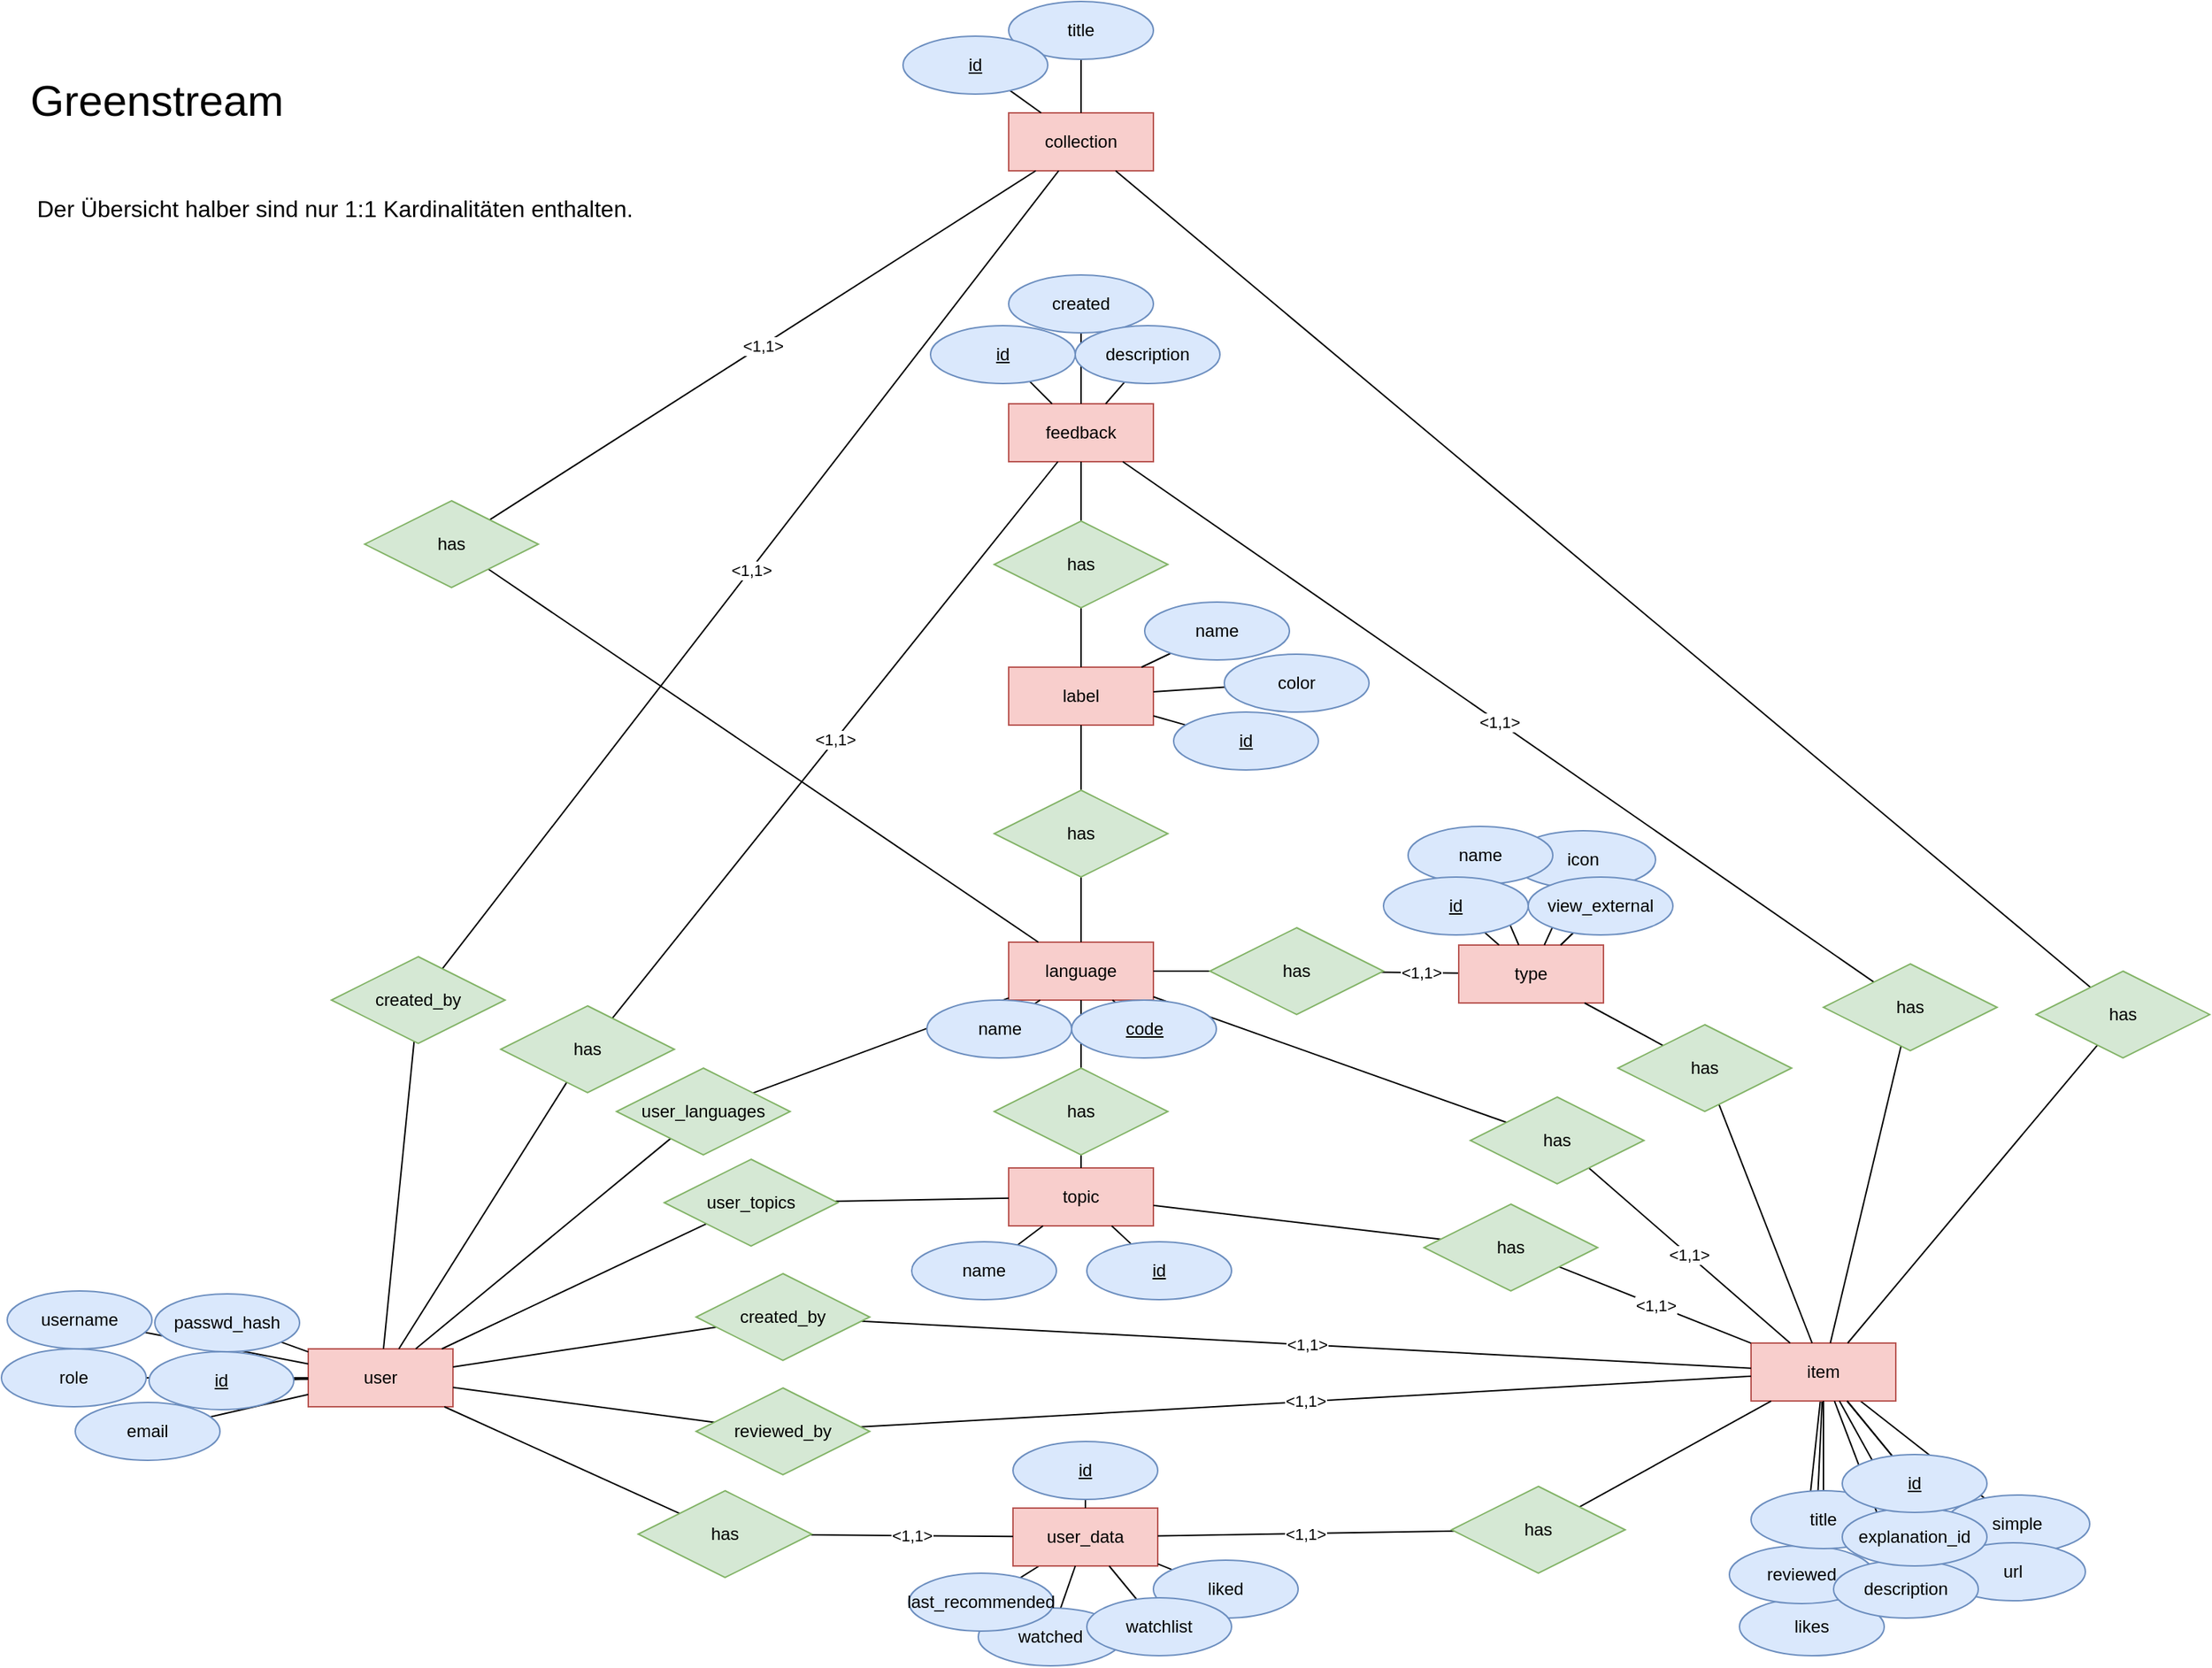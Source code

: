 <mxfile version="14.5.1" type="github">
  <diagram id="yYash_9FX-N8x_OdWU7n" name="Page-1">
    <mxGraphModel dx="2370" dy="2457" grid="0" gridSize="10" guides="1" tooltips="1" connect="1" arrows="1" fold="1" page="1" pageScale="1" pageWidth="827" pageHeight="1169" math="0" shadow="0">
      <root>
        <mxCell id="0" />
        <mxCell id="1" parent="0" />
        <mxCell id="VhiXyrpKJbCymtLVq0bD-121" style="edgeStyle=none;rounded=0;orthogonalLoop=1;jettySize=auto;html=1;endArrow=none;endFill=0;" edge="1" parent="1" source="VhiXyrpKJbCymtLVq0bD-120" target="VhiXyrpKJbCymtLVq0bD-59">
          <mxGeometry relative="1" as="geometry" />
        </mxCell>
        <mxCell id="AYxX15isop8XZw2IDsf4-98" value="&lt;font style=&quot;font-size: 16px&quot;&gt;Der Übersicht halber sind nur 1:1 Kardinalitäten enthalten.&lt;/font&gt;" style="text;html=1;align=center;verticalAlign=middle;resizable=0;points=[];autosize=1;" parent="1" vertex="1">
          <mxGeometry x="64" y="-1025" width="430" height="20" as="geometry" />
        </mxCell>
        <mxCell id="AYxX15isop8XZw2IDsf4-131" value="&lt;font style=&quot;font-size: 30px&quot;&gt;Greenstream&lt;/font&gt;" style="text;html=1;align=center;verticalAlign=middle;resizable=0;points=[];autosize=1;" parent="1" vertex="1">
          <mxGeometry x="64" y="-1101" width="184" height="22" as="geometry" />
        </mxCell>
        <mxCell id="VhiXyrpKJbCymtLVq0bD-1" value="user" style="whiteSpace=wrap;html=1;align=center;rounded=0;strokeColor=#b85450;fillColor=#f8cecc;" vertex="1" parent="1">
          <mxGeometry x="261" y="-227" width="100" height="40" as="geometry" />
        </mxCell>
        <mxCell id="VhiXyrpKJbCymtLVq0bD-2" style="rounded=0;orthogonalLoop=1;jettySize=auto;html=1;endArrow=none;endFill=0;" edge="1" source="VhiXyrpKJbCymtLVq0bD-11" target="VhiXyrpKJbCymtLVq0bD-1" parent="1">
          <mxGeometry relative="1" as="geometry" />
        </mxCell>
        <mxCell id="VhiXyrpKJbCymtLVq0bD-3" style="edgeStyle=none;rounded=0;orthogonalLoop=1;jettySize=auto;html=1;endArrow=none;endFill=0;" edge="1" source="VhiXyrpKJbCymtLVq0bD-10" target="VhiXyrpKJbCymtLVq0bD-1" parent="1">
          <mxGeometry relative="1" as="geometry" />
        </mxCell>
        <mxCell id="VhiXyrpKJbCymtLVq0bD-4" style="edgeStyle=none;rounded=0;orthogonalLoop=1;jettySize=auto;html=1;endArrow=none;endFill=0;" edge="1" source="VhiXyrpKJbCymtLVq0bD-9" target="VhiXyrpKJbCymtLVq0bD-1" parent="1">
          <mxGeometry relative="1" as="geometry" />
        </mxCell>
        <mxCell id="VhiXyrpKJbCymtLVq0bD-5" style="edgeStyle=none;rounded=0;orthogonalLoop=1;jettySize=auto;html=1;endArrow=none;endFill=0;" edge="1" source="VhiXyrpKJbCymtLVq0bD-11" target="VhiXyrpKJbCymtLVq0bD-1" parent="1">
          <mxGeometry relative="1" as="geometry" />
        </mxCell>
        <mxCell id="VhiXyrpKJbCymtLVq0bD-6" style="edgeStyle=none;rounded=0;orthogonalLoop=1;jettySize=auto;html=1;startArrow=none;startFill=0;startSize=6;endArrow=none;endFill=0;strokeColor=#000000;strokeWidth=1;" edge="1" source="VhiXyrpKJbCymtLVq0bD-7" target="VhiXyrpKJbCymtLVq0bD-1" parent="1">
          <mxGeometry relative="1" as="geometry" />
        </mxCell>
        <mxCell id="VhiXyrpKJbCymtLVq0bD-7" value="role" style="ellipse;whiteSpace=wrap;html=1;align=center;strokeColor=#6c8ebf;fillColor=#dae8fc;" vertex="1" parent="1">
          <mxGeometry x="49" y="-227" width="100" height="40" as="geometry" />
        </mxCell>
        <mxCell id="VhiXyrpKJbCymtLVq0bD-8" style="edgeStyle=none;rounded=0;orthogonalLoop=1;jettySize=auto;html=1;endArrow=none;endFill=0;" edge="1" source="VhiXyrpKJbCymtLVq0bD-12" target="VhiXyrpKJbCymtLVq0bD-1" parent="1">
          <mxGeometry relative="1" as="geometry" />
        </mxCell>
        <mxCell id="VhiXyrpKJbCymtLVq0bD-9" value="username" style="ellipse;whiteSpace=wrap;html=1;align=center;strokeColor=#6c8ebf;fillColor=#dae8fc;" vertex="1" parent="1">
          <mxGeometry x="53" y="-267" width="100" height="40" as="geometry" />
        </mxCell>
        <mxCell id="VhiXyrpKJbCymtLVq0bD-10" value="passwd_hash" style="ellipse;whiteSpace=wrap;html=1;align=center;strokeColor=#6c8ebf;fillColor=#dae8fc;" vertex="1" parent="1">
          <mxGeometry x="155" y="-265" width="100" height="40" as="geometry" />
        </mxCell>
        <mxCell id="VhiXyrpKJbCymtLVq0bD-11" value="id" style="ellipse;whiteSpace=wrap;html=1;align=center;fontStyle=4;fillColor=#dae8fc;strokeColor=#6c8ebf;" vertex="1" parent="1">
          <mxGeometry x="151" y="-225" width="100" height="40" as="geometry" />
        </mxCell>
        <mxCell id="VhiXyrpKJbCymtLVq0bD-12" value="email" style="ellipse;whiteSpace=wrap;html=1;align=center;strokeColor=#6c8ebf;fillColor=#dae8fc;" vertex="1" parent="1">
          <mxGeometry x="100" y="-190" width="100" height="40" as="geometry" />
        </mxCell>
        <mxCell id="VhiXyrpKJbCymtLVq0bD-13" style="edgeStyle=none;rounded=0;orthogonalLoop=1;jettySize=auto;html=1;endArrow=none;endFill=0;" edge="1" source="VhiXyrpKJbCymtLVq0bD-14" target="VhiXyrpKJbCymtLVq0bD-20" parent="1">
          <mxGeometry relative="1" as="geometry" />
        </mxCell>
        <mxCell id="VhiXyrpKJbCymtLVq0bD-14" value="likes" style="ellipse;whiteSpace=wrap;html=1;align=center;strokeColor=#6c8ebf;fillColor=#dae8fc;" vertex="1" parent="1">
          <mxGeometry x="1250" y="-55" width="100" height="40" as="geometry" />
        </mxCell>
        <mxCell id="VhiXyrpKJbCymtLVq0bD-15" style="edgeStyle=none;rounded=0;orthogonalLoop=1;jettySize=auto;html=1;startArrow=none;startFill=0;startSize=6;endArrow=none;endFill=0;strokeColor=#000000;strokeWidth=1;" edge="1" source="VhiXyrpKJbCymtLVq0bD-16" target="VhiXyrpKJbCymtLVq0bD-20" parent="1">
          <mxGeometry relative="1" as="geometry" />
        </mxCell>
        <mxCell id="VhiXyrpKJbCymtLVq0bD-16" value="reviewed" style="ellipse;whiteSpace=wrap;html=1;align=center;strokeColor=#6c8ebf;fillColor=#dae8fc;" vertex="1" parent="1">
          <mxGeometry x="1243" y="-91" width="100" height="40" as="geometry" />
        </mxCell>
        <mxCell id="VhiXyrpKJbCymtLVq0bD-17" style="edgeStyle=none;rounded=0;orthogonalLoop=1;jettySize=auto;html=1;startArrow=none;startFill=0;startSize=6;endArrow=none;endFill=0;strokeColor=#000000;strokeWidth=1;" edge="1" source="VhiXyrpKJbCymtLVq0bD-18" target="VhiXyrpKJbCymtLVq0bD-20" parent="1">
          <mxGeometry relative="1" as="geometry" />
        </mxCell>
        <mxCell id="VhiXyrpKJbCymtLVq0bD-18" value="simple" style="ellipse;whiteSpace=wrap;html=1;align=center;strokeColor=#6c8ebf;fillColor=#dae8fc;" vertex="1" parent="1">
          <mxGeometry x="1392" y="-126" width="100" height="40" as="geometry" />
        </mxCell>
        <mxCell id="VhiXyrpKJbCymtLVq0bD-19" value="url" style="ellipse;whiteSpace=wrap;html=1;align=center;strokeColor=#6c8ebf;fillColor=#dae8fc;" vertex="1" parent="1">
          <mxGeometry x="1389" y="-93" width="100" height="40" as="geometry" />
        </mxCell>
        <mxCell id="VhiXyrpKJbCymtLVq0bD-20" value="&lt;div&gt;item&lt;/div&gt;" style="whiteSpace=wrap;html=1;align=center;rounded=0;strokeColor=#b85450;fillColor=#f8cecc;" vertex="1" parent="1">
          <mxGeometry x="1258" y="-231" width="100" height="40" as="geometry" />
        </mxCell>
        <mxCell id="VhiXyrpKJbCymtLVq0bD-21" style="edgeStyle=none;rounded=0;orthogonalLoop=1;jettySize=auto;html=1;endArrow=none;endFill=0;" edge="1" source="VhiXyrpKJbCymtLVq0bD-32" target="VhiXyrpKJbCymtLVq0bD-20" parent="1">
          <mxGeometry relative="1" as="geometry" />
        </mxCell>
        <mxCell id="VhiXyrpKJbCymtLVq0bD-23" style="edgeStyle=none;rounded=0;orthogonalLoop=1;jettySize=auto;html=1;startArrow=none;startFill=0;startSize=6;endArrow=none;endFill=0;strokeWidth=1;" edge="1" source="VhiXyrpKJbCymtLVq0bD-24" target="VhiXyrpKJbCymtLVq0bD-20" parent="1">
          <mxGeometry relative="1" as="geometry" />
        </mxCell>
        <mxCell id="VhiXyrpKJbCymtLVq0bD-24" value="title" style="ellipse;whiteSpace=wrap;html=1;align=center;strokeColor=#6c8ebf;fillColor=#dae8fc;" vertex="1" parent="1">
          <mxGeometry x="1258" y="-129" width="100" height="40" as="geometry" />
        </mxCell>
        <mxCell id="VhiXyrpKJbCymtLVq0bD-25" style="edgeStyle=none;rounded=0;orthogonalLoop=1;jettySize=auto;html=1;startArrow=none;startFill=0;startSize=6;endArrow=none;endFill=0;strokeColor=#000000;strokeWidth=1;" edge="1" source="VhiXyrpKJbCymtLVq0bD-26" target="VhiXyrpKJbCymtLVq0bD-20" parent="1">
          <mxGeometry relative="1" as="geometry" />
        </mxCell>
        <mxCell id="VhiXyrpKJbCymtLVq0bD-26" value="description" style="ellipse;whiteSpace=wrap;html=1;align=center;strokeColor=#6c8ebf;fillColor=#dae8fc;" vertex="1" parent="1">
          <mxGeometry x="1315" y="-81" width="100" height="40" as="geometry" />
        </mxCell>
        <mxCell id="VhiXyrpKJbCymtLVq0bD-27" style="edgeStyle=none;rounded=0;orthogonalLoop=1;jettySize=auto;html=1;startArrow=none;startFill=0;startSize=6;endArrow=none;endFill=0;strokeColor=#000000;strokeWidth=1;" edge="1" source="VhiXyrpKJbCymtLVq0bD-31" target="VhiXyrpKJbCymtLVq0bD-20" parent="1">
          <mxGeometry relative="1" as="geometry" />
        </mxCell>
        <mxCell id="VhiXyrpKJbCymtLVq0bD-28" style="edgeStyle=none;rounded=0;orthogonalLoop=1;jettySize=auto;html=1;startArrow=none;startFill=0;startSize=6;endArrow=none;endFill=0;strokeColor=#000000;strokeWidth=1;" edge="1" source="VhiXyrpKJbCymtLVq0bD-32" target="VhiXyrpKJbCymtLVq0bD-20" parent="1">
          <mxGeometry relative="1" as="geometry" />
        </mxCell>
        <mxCell id="VhiXyrpKJbCymtLVq0bD-29" style="edgeStyle=none;rounded=0;orthogonalLoop=1;jettySize=auto;html=1;exitX=0.5;exitY=1;exitDx=0;exitDy=0;startArrow=none;startFill=0;startSize=6;endArrow=none;endFill=0;strokeColor=#000000;strokeWidth=1;" edge="1" source="VhiXyrpKJbCymtLVq0bD-16" target="VhiXyrpKJbCymtLVq0bD-16" parent="1">
          <mxGeometry relative="1" as="geometry" />
        </mxCell>
        <mxCell id="VhiXyrpKJbCymtLVq0bD-30" style="edgeStyle=none;rounded=0;orthogonalLoop=1;jettySize=auto;html=1;startArrow=none;startFill=0;startSize=6;endArrow=none;endFill=0;strokeColor=#000000;strokeWidth=1;" edge="1" source="VhiXyrpKJbCymtLVq0bD-19" target="VhiXyrpKJbCymtLVq0bD-32" parent="1">
          <mxGeometry relative="1" as="geometry">
            <mxPoint x="1421.239" y="-91.696" as="sourcePoint" />
            <mxPoint x="1326.986" y="-191" as="targetPoint" />
          </mxGeometry>
        </mxCell>
        <mxCell id="VhiXyrpKJbCymtLVq0bD-31" value="explanation_id" style="ellipse;whiteSpace=wrap;html=1;align=center;strokeColor=#6c8ebf;fillColor=#dae8fc;" vertex="1" parent="1">
          <mxGeometry x="1321" y="-117" width="100" height="40" as="geometry" />
        </mxCell>
        <mxCell id="VhiXyrpKJbCymtLVq0bD-32" value="id" style="ellipse;whiteSpace=wrap;html=1;align=center;fontStyle=4;fillColor=#dae8fc;strokeColor=#6c8ebf;" vertex="1" parent="1">
          <mxGeometry x="1321" y="-154" width="100" height="40" as="geometry" />
        </mxCell>
        <mxCell id="VhiXyrpKJbCymtLVq0bD-33" value="feedback" style="whiteSpace=wrap;html=1;align=center;rounded=0;strokeColor=#b85450;fillColor=#f8cecc;" vertex="1" parent="1">
          <mxGeometry x="745" y="-880" width="100" height="40" as="geometry" />
        </mxCell>
        <mxCell id="VhiXyrpKJbCymtLVq0bD-34" style="edgeStyle=none;rounded=0;orthogonalLoop=1;jettySize=auto;html=1;endArrow=none;endFill=0;" edge="1" parent="1" source="VhiXyrpKJbCymtLVq0bD-35" target="VhiXyrpKJbCymtLVq0bD-33">
          <mxGeometry x="624" y="-943" as="geometry" />
        </mxCell>
        <mxCell id="VhiXyrpKJbCymtLVq0bD-36" style="edgeStyle=none;rounded=0;orthogonalLoop=1;jettySize=auto;html=1;endArrow=none;endFill=0;" edge="1" parent="1" source="VhiXyrpKJbCymtLVq0bD-37" target="VhiXyrpKJbCymtLVq0bD-33">
          <mxGeometry x="624" y="-943" as="geometry" />
        </mxCell>
        <mxCell id="VhiXyrpKJbCymtLVq0bD-37" value="id" style="ellipse;whiteSpace=wrap;html=1;align=center;fontStyle=4;fillColor=#dae8fc;strokeColor=#6c8ebf;" vertex="1" parent="1">
          <mxGeometry x="691" y="-934" width="100" height="40" as="geometry" />
        </mxCell>
        <mxCell id="VhiXyrpKJbCymtLVq0bD-38" style="rounded=0;orthogonalLoop=1;jettySize=auto;html=1;endArrow=none;endFill=0;" edge="1" parent="1" source="VhiXyrpKJbCymtLVq0bD-39" target="VhiXyrpKJbCymtLVq0bD-33">
          <mxGeometry relative="1" as="geometry" />
        </mxCell>
        <mxCell id="VhiXyrpKJbCymtLVq0bD-39" value="created" style="ellipse;whiteSpace=wrap;html=1;align=center;strokeColor=#6c8ebf;fillColor=#dae8fc;" vertex="1" parent="1">
          <mxGeometry x="745" y="-969" width="100" height="40" as="geometry" />
        </mxCell>
        <mxCell id="VhiXyrpKJbCymtLVq0bD-130" value="&amp;lt;1,1&amp;gt;" style="edgeStyle=none;rounded=0;orthogonalLoop=1;jettySize=auto;html=1;endArrow=none;endFill=0;" edge="1" parent="1" source="VhiXyrpKJbCymtLVq0bD-40" target="VhiXyrpKJbCymtLVq0bD-91">
          <mxGeometry relative="1" as="geometry" />
        </mxCell>
        <mxCell id="VhiXyrpKJbCymtLVq0bD-40" value="type" style="whiteSpace=wrap;html=1;align=center;rounded=0;strokeColor=#b85450;fillColor=#f8cecc;" vertex="1" parent="1">
          <mxGeometry x="1056" y="-506" width="100" height="40" as="geometry" />
        </mxCell>
        <mxCell id="VhiXyrpKJbCymtLVq0bD-41" style="edgeStyle=none;rounded=0;orthogonalLoop=1;jettySize=auto;html=1;endArrow=none;endFill=0;" edge="1" parent="1" source="VhiXyrpKJbCymtLVq0bD-42" target="VhiXyrpKJbCymtLVq0bD-40">
          <mxGeometry relative="1" as="geometry" />
        </mxCell>
        <mxCell id="VhiXyrpKJbCymtLVq0bD-43" style="edgeStyle=none;rounded=0;orthogonalLoop=1;jettySize=auto;html=1;endArrow=none;endFill=0;" edge="1" parent="1" source="VhiXyrpKJbCymtLVq0bD-48" target="VhiXyrpKJbCymtLVq0bD-40">
          <mxGeometry relative="1" as="geometry" />
        </mxCell>
        <mxCell id="VhiXyrpKJbCymtLVq0bD-44" style="edgeStyle=none;rounded=0;orthogonalLoop=1;jettySize=auto;html=1;endArrow=none;endFill=0;" edge="1" parent="1" source="VhiXyrpKJbCymtLVq0bD-47" target="VhiXyrpKJbCymtLVq0bD-40">
          <mxGeometry relative="1" as="geometry" />
        </mxCell>
        <mxCell id="VhiXyrpKJbCymtLVq0bD-147" style="edgeStyle=none;rounded=0;orthogonalLoop=1;jettySize=auto;html=1;endArrow=none;endFill=0;" edge="1" parent="1" source="VhiXyrpKJbCymtLVq0bD-45" target="VhiXyrpKJbCymtLVq0bD-40">
          <mxGeometry relative="1" as="geometry" />
        </mxCell>
        <mxCell id="VhiXyrpKJbCymtLVq0bD-45" value="icon" style="ellipse;whiteSpace=wrap;html=1;align=center;strokeColor=#6c8ebf;fillColor=#dae8fc;" vertex="1" parent="1">
          <mxGeometry x="1092" y="-585" width="100" height="40" as="geometry" />
        </mxCell>
        <mxCell id="VhiXyrpKJbCymtLVq0bD-46" style="edgeStyle=none;rounded=0;orthogonalLoop=1;jettySize=auto;html=1;endArrow=none;endFill=0;" edge="1" parent="1" source="VhiXyrpKJbCymtLVq0bD-47" target="VhiXyrpKJbCymtLVq0bD-40">
          <mxGeometry relative="1" as="geometry" />
        </mxCell>
        <mxCell id="VhiXyrpKJbCymtLVq0bD-48" value="name" style="ellipse;whiteSpace=wrap;html=1;align=center;strokeColor=#6c8ebf;fillColor=#dae8fc;" vertex="1" parent="1">
          <mxGeometry x="1021" y="-588" width="100" height="40" as="geometry" />
        </mxCell>
        <mxCell id="VhiXyrpKJbCymtLVq0bD-49" value="language" style="whiteSpace=wrap;html=1;align=center;rounded=0;strokeColor=#b85450;fillColor=#f8cecc;" vertex="1" parent="1">
          <mxGeometry x="745" y="-508" width="100" height="40" as="geometry" />
        </mxCell>
        <mxCell id="VhiXyrpKJbCymtLVq0bD-50" style="edgeStyle=none;rounded=0;orthogonalLoop=1;jettySize=auto;html=1;startArrow=none;startFill=0;startSize=6;endArrow=none;endFill=0;strokeColor=#000000;strokeWidth=1;" edge="1" parent="1" source="VhiXyrpKJbCymtLVq0bD-51" target="VhiXyrpKJbCymtLVq0bD-49">
          <mxGeometry relative="1" as="geometry" />
        </mxCell>
        <mxCell id="VhiXyrpKJbCymtLVq0bD-52" style="edgeStyle=none;rounded=0;orthogonalLoop=1;jettySize=auto;html=1;startArrow=none;startFill=0;startSize=6;endArrow=none;endFill=0;strokeColor=#000000;strokeWidth=1;" edge="1" parent="1" source="VhiXyrpKJbCymtLVq0bD-53" target="VhiXyrpKJbCymtLVq0bD-49">
          <mxGeometry relative="1" as="geometry" />
        </mxCell>
        <mxCell id="VhiXyrpKJbCymtLVq0bD-54" value="&lt;div&gt;topic&lt;/div&gt;" style="whiteSpace=wrap;html=1;align=center;rounded=0;strokeColor=#b85450;fillColor=#f8cecc;" vertex="1" parent="1">
          <mxGeometry x="745" y="-352" width="100" height="40" as="geometry" />
        </mxCell>
        <mxCell id="VhiXyrpKJbCymtLVq0bD-55" style="edgeStyle=none;rounded=0;orthogonalLoop=1;jettySize=auto;html=1;endArrow=none;endFill=0;" edge="1" parent="1" source="VhiXyrpKJbCymtLVq0bD-56" target="VhiXyrpKJbCymtLVq0bD-54">
          <mxGeometry relative="1" as="geometry" />
        </mxCell>
        <mxCell id="VhiXyrpKJbCymtLVq0bD-56" value="name" style="ellipse;whiteSpace=wrap;html=1;align=center;strokeColor=#6c8ebf;fillColor=#dae8fc;" vertex="1" parent="1">
          <mxGeometry x="678" y="-301" width="100" height="40" as="geometry" />
        </mxCell>
        <mxCell id="VhiXyrpKJbCymtLVq0bD-57" style="edgeStyle=none;rounded=0;orthogonalLoop=1;jettySize=auto;html=1;endArrow=none;endFill=0;" edge="1" parent="1" source="VhiXyrpKJbCymtLVq0bD-58" target="VhiXyrpKJbCymtLVq0bD-54">
          <mxGeometry relative="1" as="geometry" />
        </mxCell>
        <mxCell id="VhiXyrpKJbCymtLVq0bD-58" value="id" style="ellipse;whiteSpace=wrap;html=1;align=center;fontStyle=4;fillColor=#dae8fc;strokeColor=#6c8ebf;" vertex="1" parent="1">
          <mxGeometry x="799" y="-301" width="100" height="40" as="geometry" />
        </mxCell>
        <mxCell id="VhiXyrpKJbCymtLVq0bD-59" value="user_data" style="whiteSpace=wrap;html=1;align=center;rounded=0;strokeColor=#b85450;fillColor=#f8cecc;" vertex="1" parent="1">
          <mxGeometry x="748" y="-117" width="100" height="40" as="geometry" />
        </mxCell>
        <mxCell id="VhiXyrpKJbCymtLVq0bD-61" value="collection" style="whiteSpace=wrap;html=1;align=center;rounded=0;strokeColor=#b85450;fillColor=#f8cecc;" vertex="1" parent="1">
          <mxGeometry x="745" y="-1081" width="100" height="40" as="geometry" />
        </mxCell>
        <mxCell id="VhiXyrpKJbCymtLVq0bD-64" style="rounded=0;orthogonalLoop=1;jettySize=auto;html=1;endArrow=none;endFill=0;" edge="1" parent="1" source="VhiXyrpKJbCymtLVq0bD-63" target="VhiXyrpKJbCymtLVq0bD-1">
          <mxGeometry relative="1" as="geometry" />
        </mxCell>
        <mxCell id="VhiXyrpKJbCymtLVq0bD-65" value="&amp;lt;1,1&amp;gt;" style="edgeStyle=none;rounded=0;orthogonalLoop=1;jettySize=auto;html=1;endArrow=none;endFill=0;" edge="1" parent="1" source="VhiXyrpKJbCymtLVq0bD-63" target="VhiXyrpKJbCymtLVq0bD-20">
          <mxGeometry relative="1" as="geometry" />
        </mxCell>
        <mxCell id="VhiXyrpKJbCymtLVq0bD-63" value="reviewed_by" style="shape=rhombus;perimeter=rhombusPerimeter;whiteSpace=wrap;html=1;align=center;rounded=0;strokeColor=#82b366;fillColor=#d5e8d4;" vertex="1" parent="1">
          <mxGeometry x="529" y="-200" width="120" height="60" as="geometry" />
        </mxCell>
        <mxCell id="VhiXyrpKJbCymtLVq0bD-67" style="edgeStyle=none;rounded=0;orthogonalLoop=1;jettySize=auto;html=1;endArrow=none;endFill=0;" edge="1" parent="1" source="VhiXyrpKJbCymtLVq0bD-66" target="VhiXyrpKJbCymtLVq0bD-1">
          <mxGeometry relative="1" as="geometry" />
        </mxCell>
        <mxCell id="VhiXyrpKJbCymtLVq0bD-68" value="&amp;lt;1,1&amp;gt;" style="edgeStyle=none;rounded=0;orthogonalLoop=1;jettySize=auto;html=1;endArrow=none;endFill=0;" edge="1" parent="1" source="VhiXyrpKJbCymtLVq0bD-66" target="VhiXyrpKJbCymtLVq0bD-20">
          <mxGeometry relative="1" as="geometry" />
        </mxCell>
        <mxCell id="VhiXyrpKJbCymtLVq0bD-66" value="created_by" style="shape=rhombus;perimeter=rhombusPerimeter;whiteSpace=wrap;html=1;align=center;rounded=0;strokeColor=#82b366;fillColor=#d5e8d4;" vertex="1" parent="1">
          <mxGeometry x="529" y="-279" width="120" height="60" as="geometry" />
        </mxCell>
        <mxCell id="VhiXyrpKJbCymtLVq0bD-71" style="edgeStyle=none;rounded=0;orthogonalLoop=1;jettySize=auto;html=1;endArrow=none;endFill=0;" edge="1" parent="1" source="VhiXyrpKJbCymtLVq0bD-70" target="VhiXyrpKJbCymtLVq0bD-1">
          <mxGeometry relative="1" as="geometry" />
        </mxCell>
        <mxCell id="VhiXyrpKJbCymtLVq0bD-72" value="&amp;lt;1,1&amp;gt;" style="edgeStyle=none;rounded=0;orthogonalLoop=1;jettySize=auto;html=1;endArrow=none;endFill=0;" edge="1" parent="1" source="VhiXyrpKJbCymtLVq0bD-70" target="VhiXyrpKJbCymtLVq0bD-59">
          <mxGeometry relative="1" as="geometry" />
        </mxCell>
        <mxCell id="VhiXyrpKJbCymtLVq0bD-70" value="has" style="shape=rhombus;perimeter=rhombusPerimeter;whiteSpace=wrap;html=1;align=center;rounded=0;strokeColor=#82b366;fillColor=#d5e8d4;" vertex="1" parent="1">
          <mxGeometry x="489" y="-129" width="120" height="60" as="geometry" />
        </mxCell>
        <mxCell id="VhiXyrpKJbCymtLVq0bD-74" value="&amp;lt;1,1&amp;gt;" style="edgeStyle=none;rounded=0;orthogonalLoop=1;jettySize=auto;html=1;endArrow=none;endFill=0;" edge="1" parent="1" source="VhiXyrpKJbCymtLVq0bD-73" target="VhiXyrpKJbCymtLVq0bD-59">
          <mxGeometry relative="1" as="geometry" />
        </mxCell>
        <mxCell id="VhiXyrpKJbCymtLVq0bD-75" style="edgeStyle=none;rounded=0;orthogonalLoop=1;jettySize=auto;html=1;endArrow=none;endFill=0;" edge="1" parent="1" source="VhiXyrpKJbCymtLVq0bD-73" target="VhiXyrpKJbCymtLVq0bD-20">
          <mxGeometry relative="1" as="geometry" />
        </mxCell>
        <mxCell id="VhiXyrpKJbCymtLVq0bD-73" value="has" style="shape=rhombus;perimeter=rhombusPerimeter;whiteSpace=wrap;html=1;align=center;rounded=0;strokeColor=#82b366;fillColor=#d5e8d4;" vertex="1" parent="1">
          <mxGeometry x="1051" y="-132" width="120" height="60" as="geometry" />
        </mxCell>
        <mxCell id="VhiXyrpKJbCymtLVq0bD-81" style="edgeStyle=none;rounded=0;orthogonalLoop=1;jettySize=auto;html=1;endArrow=none;endFill=0;" edge="1" parent="1" source="VhiXyrpKJbCymtLVq0bD-76" target="VhiXyrpKJbCymtLVq0bD-1">
          <mxGeometry relative="1" as="geometry" />
        </mxCell>
        <mxCell id="VhiXyrpKJbCymtLVq0bD-82" style="edgeStyle=none;rounded=0;orthogonalLoop=1;jettySize=auto;html=1;endArrow=none;endFill=0;" edge="1" parent="1" source="VhiXyrpKJbCymtLVq0bD-76" target="VhiXyrpKJbCymtLVq0bD-54">
          <mxGeometry relative="1" as="geometry" />
        </mxCell>
        <mxCell id="VhiXyrpKJbCymtLVq0bD-76" value="user_topics" style="shape=rhombus;perimeter=rhombusPerimeter;whiteSpace=wrap;html=1;align=center;rounded=0;strokeColor=#82b366;fillColor=#d5e8d4;" vertex="1" parent="1">
          <mxGeometry x="507" y="-358" width="120" height="60" as="geometry" />
        </mxCell>
        <mxCell id="VhiXyrpKJbCymtLVq0bD-80" style="edgeStyle=none;rounded=0;orthogonalLoop=1;jettySize=auto;html=1;endArrow=none;endFill=0;" edge="1" parent="1" source="VhiXyrpKJbCymtLVq0bD-77" target="VhiXyrpKJbCymtLVq0bD-1">
          <mxGeometry relative="1" as="geometry">
            <mxPoint x="331.5" y="-212" as="targetPoint" />
          </mxGeometry>
        </mxCell>
        <mxCell id="VhiXyrpKJbCymtLVq0bD-83" style="edgeStyle=none;rounded=0;orthogonalLoop=1;jettySize=auto;html=1;endArrow=none;endFill=0;" edge="1" parent="1" source="VhiXyrpKJbCymtLVq0bD-77" target="VhiXyrpKJbCymtLVq0bD-49">
          <mxGeometry relative="1" as="geometry" />
        </mxCell>
        <mxCell id="VhiXyrpKJbCymtLVq0bD-77" value="user_languages" style="shape=rhombus;perimeter=rhombusPerimeter;whiteSpace=wrap;html=1;align=center;rounded=0;strokeColor=#82b366;fillColor=#d5e8d4;" vertex="1" parent="1">
          <mxGeometry x="474" y="-421" width="120" height="60" as="geometry" />
        </mxCell>
        <mxCell id="VhiXyrpKJbCymtLVq0bD-79" style="edgeStyle=none;rounded=0;orthogonalLoop=1;jettySize=auto;html=1;endArrow=none;endFill=0;" edge="1" parent="1" source="VhiXyrpKJbCymtLVq0bD-78" target="VhiXyrpKJbCymtLVq0bD-1">
          <mxGeometry relative="1" as="geometry" />
        </mxCell>
        <mxCell id="VhiXyrpKJbCymtLVq0bD-84" value="&amp;lt;1,1&amp;gt;" style="edgeStyle=none;rounded=0;orthogonalLoop=1;jettySize=auto;html=1;endArrow=none;endFill=0;" edge="1" parent="1" source="VhiXyrpKJbCymtLVq0bD-78" target="VhiXyrpKJbCymtLVq0bD-33">
          <mxGeometry relative="1" as="geometry" />
        </mxCell>
        <mxCell id="VhiXyrpKJbCymtLVq0bD-78" value="has" style="shape=rhombus;perimeter=rhombusPerimeter;whiteSpace=wrap;html=1;align=center;rounded=0;strokeColor=#82b366;fillColor=#d5e8d4;" vertex="1" parent="1">
          <mxGeometry x="394" y="-464" width="120" height="60" as="geometry" />
        </mxCell>
        <mxCell id="VhiXyrpKJbCymtLVq0bD-86" style="edgeStyle=none;rounded=0;orthogonalLoop=1;jettySize=auto;html=1;endArrow=none;endFill=0;" edge="1" parent="1" source="VhiXyrpKJbCymtLVq0bD-85" target="VhiXyrpKJbCymtLVq0bD-1">
          <mxGeometry relative="1" as="geometry" />
        </mxCell>
        <mxCell id="VhiXyrpKJbCymtLVq0bD-87" value="&amp;lt;1,1&amp;gt;" style="edgeStyle=none;rounded=0;orthogonalLoop=1;jettySize=auto;html=1;endArrow=none;endFill=0;" edge="1" parent="1" source="VhiXyrpKJbCymtLVq0bD-85" target="VhiXyrpKJbCymtLVq0bD-61">
          <mxGeometry relative="1" as="geometry" />
        </mxCell>
        <mxCell id="VhiXyrpKJbCymtLVq0bD-85" value="created_by" style="shape=rhombus;perimeter=rhombusPerimeter;whiteSpace=wrap;html=1;align=center;rounded=0;strokeColor=#82b366;fillColor=#d5e8d4;" vertex="1" parent="1">
          <mxGeometry x="277" y="-498" width="120" height="60" as="geometry" />
        </mxCell>
        <mxCell id="VhiXyrpKJbCymtLVq0bD-89" style="edgeStyle=none;rounded=0;orthogonalLoop=1;jettySize=auto;html=1;endArrow=none;endFill=0;" edge="1" parent="1" source="VhiXyrpKJbCymtLVq0bD-88" target="VhiXyrpKJbCymtLVq0bD-40">
          <mxGeometry relative="1" as="geometry" />
        </mxCell>
        <mxCell id="VhiXyrpKJbCymtLVq0bD-129" style="edgeStyle=none;rounded=0;orthogonalLoop=1;jettySize=auto;html=1;endArrow=none;endFill=0;" edge="1" parent="1" source="VhiXyrpKJbCymtLVq0bD-88" target="VhiXyrpKJbCymtLVq0bD-20">
          <mxGeometry relative="1" as="geometry" />
        </mxCell>
        <mxCell id="VhiXyrpKJbCymtLVq0bD-88" value="has" style="shape=rhombus;perimeter=rhombusPerimeter;whiteSpace=wrap;html=1;align=center;rounded=0;strokeColor=#82b366;fillColor=#d5e8d4;" vertex="1" parent="1">
          <mxGeometry x="1166" y="-451" width="120" height="60" as="geometry" />
        </mxCell>
        <mxCell id="VhiXyrpKJbCymtLVq0bD-92" style="edgeStyle=none;rounded=0;orthogonalLoop=1;jettySize=auto;html=1;endArrow=none;endFill=0;" edge="1" parent="1" source="VhiXyrpKJbCymtLVq0bD-91" target="VhiXyrpKJbCymtLVq0bD-49">
          <mxGeometry relative="1" as="geometry" />
        </mxCell>
        <mxCell id="VhiXyrpKJbCymtLVq0bD-91" value="has" style="shape=rhombus;perimeter=rhombusPerimeter;whiteSpace=wrap;html=1;align=center;rounded=0;strokeColor=#82b366;fillColor=#d5e8d4;" vertex="1" parent="1">
          <mxGeometry x="884" y="-518" width="120" height="60" as="geometry" />
        </mxCell>
        <mxCell id="VhiXyrpKJbCymtLVq0bD-95" style="edgeStyle=none;rounded=0;orthogonalLoop=1;jettySize=auto;html=1;endArrow=none;endFill=0;" edge="1" parent="1" source="VhiXyrpKJbCymtLVq0bD-94" target="VhiXyrpKJbCymtLVq0bD-54">
          <mxGeometry relative="1" as="geometry" />
        </mxCell>
        <mxCell id="VhiXyrpKJbCymtLVq0bD-96" value="&amp;lt;1,1&amp;gt;" style="edgeStyle=none;rounded=0;orthogonalLoop=1;jettySize=auto;html=1;endArrow=none;endFill=0;" edge="1" parent="1" source="VhiXyrpKJbCymtLVq0bD-94" target="VhiXyrpKJbCymtLVq0bD-20">
          <mxGeometry relative="1" as="geometry" />
        </mxCell>
        <mxCell id="VhiXyrpKJbCymtLVq0bD-94" value="has" style="shape=rhombus;perimeter=rhombusPerimeter;whiteSpace=wrap;html=1;align=center;rounded=0;strokeColor=#82b366;fillColor=#d5e8d4;" vertex="1" parent="1">
          <mxGeometry x="1032" y="-327" width="120" height="60" as="geometry" />
        </mxCell>
        <mxCell id="VhiXyrpKJbCymtLVq0bD-98" style="edgeStyle=none;rounded=0;orthogonalLoop=1;jettySize=auto;html=1;endArrow=none;endFill=0;" edge="1" parent="1" source="VhiXyrpKJbCymtLVq0bD-97" target="VhiXyrpKJbCymtLVq0bD-49">
          <mxGeometry relative="1" as="geometry" />
        </mxCell>
        <mxCell id="VhiXyrpKJbCymtLVq0bD-99" value="&amp;lt;1,1&amp;gt;" style="edgeStyle=none;rounded=0;orthogonalLoop=1;jettySize=auto;html=1;endArrow=none;endFill=0;" edge="1" parent="1" source="VhiXyrpKJbCymtLVq0bD-97" target="VhiXyrpKJbCymtLVq0bD-20">
          <mxGeometry relative="1" as="geometry" />
        </mxCell>
        <mxCell id="VhiXyrpKJbCymtLVq0bD-97" value="has" style="shape=rhombus;perimeter=rhombusPerimeter;whiteSpace=wrap;html=1;align=center;rounded=0;strokeColor=#82b366;fillColor=#d5e8d4;" vertex="1" parent="1">
          <mxGeometry x="1064" y="-401" width="120" height="60" as="geometry" />
        </mxCell>
        <mxCell id="VhiXyrpKJbCymtLVq0bD-101" style="edgeStyle=none;rounded=0;orthogonalLoop=1;jettySize=auto;html=1;endArrow=none;endFill=0;" edge="1" parent="1" source="VhiXyrpKJbCymtLVq0bD-100" target="VhiXyrpKJbCymtLVq0bD-20">
          <mxGeometry relative="1" as="geometry" />
        </mxCell>
        <mxCell id="VhiXyrpKJbCymtLVq0bD-102" value="&amp;lt;1,1&amp;gt;" style="edgeStyle=none;rounded=0;orthogonalLoop=1;jettySize=auto;html=1;endArrow=none;endFill=0;" edge="1" parent="1" source="VhiXyrpKJbCymtLVq0bD-100" target="VhiXyrpKJbCymtLVq0bD-33">
          <mxGeometry relative="1" as="geometry" />
        </mxCell>
        <mxCell id="VhiXyrpKJbCymtLVq0bD-100" value="has" style="shape=rhombus;perimeter=rhombusPerimeter;whiteSpace=wrap;html=1;align=center;rounded=0;strokeColor=#82b366;fillColor=#d5e8d4;" vertex="1" parent="1">
          <mxGeometry x="1308" y="-493" width="120" height="60" as="geometry" />
        </mxCell>
        <mxCell id="VhiXyrpKJbCymtLVq0bD-104" style="edgeStyle=none;rounded=0;orthogonalLoop=1;jettySize=auto;html=1;endArrow=none;endFill=0;" edge="1" parent="1" source="VhiXyrpKJbCymtLVq0bD-103" target="VhiXyrpKJbCymtLVq0bD-20">
          <mxGeometry relative="1" as="geometry" />
        </mxCell>
        <mxCell id="VhiXyrpKJbCymtLVq0bD-105" style="edgeStyle=none;rounded=0;orthogonalLoop=1;jettySize=auto;html=1;endArrow=none;endFill=0;" edge="1" parent="1" source="VhiXyrpKJbCymtLVq0bD-103" target="VhiXyrpKJbCymtLVq0bD-61">
          <mxGeometry relative="1" as="geometry" />
        </mxCell>
        <mxCell id="VhiXyrpKJbCymtLVq0bD-103" value="has" style="shape=rhombus;perimeter=rhombusPerimeter;whiteSpace=wrap;html=1;align=center;rounded=0;strokeColor=#82b366;fillColor=#d5e8d4;" vertex="1" parent="1">
          <mxGeometry x="1455" y="-488" width="120" height="60" as="geometry" />
        </mxCell>
        <mxCell id="VhiXyrpKJbCymtLVq0bD-108" style="edgeStyle=none;rounded=0;orthogonalLoop=1;jettySize=auto;html=1;endArrow=none;endFill=0;" edge="1" parent="1" source="VhiXyrpKJbCymtLVq0bD-107" target="VhiXyrpKJbCymtLVq0bD-49">
          <mxGeometry relative="1" as="geometry" />
        </mxCell>
        <mxCell id="VhiXyrpKJbCymtLVq0bD-109" value="&amp;lt;1,1&amp;gt;" style="edgeStyle=none;rounded=0;orthogonalLoop=1;jettySize=auto;html=1;endArrow=none;endFill=0;" edge="1" parent="1" source="VhiXyrpKJbCymtLVq0bD-107" target="VhiXyrpKJbCymtLVq0bD-61">
          <mxGeometry relative="1" as="geometry" />
        </mxCell>
        <mxCell id="VhiXyrpKJbCymtLVq0bD-107" value="has" style="shape=rhombus;perimeter=rhombusPerimeter;whiteSpace=wrap;html=1;align=center;rounded=0;strokeColor=#82b366;fillColor=#d5e8d4;" vertex="1" parent="1">
          <mxGeometry x="300" y="-813" width="120" height="60" as="geometry" />
        </mxCell>
        <mxCell id="VhiXyrpKJbCymtLVq0bD-113" style="edgeStyle=none;rounded=0;orthogonalLoop=1;jettySize=auto;html=1;endArrow=none;endFill=0;" edge="1" parent="1" source="VhiXyrpKJbCymtLVq0bD-110" target="VhiXyrpKJbCymtLVq0bD-59">
          <mxGeometry relative="1" as="geometry" />
        </mxCell>
        <mxCell id="VhiXyrpKJbCymtLVq0bD-115" style="edgeStyle=none;rounded=0;orthogonalLoop=1;jettySize=auto;html=1;endArrow=none;endFill=0;" edge="1" parent="1" source="VhiXyrpKJbCymtLVq0bD-114" target="VhiXyrpKJbCymtLVq0bD-59">
          <mxGeometry relative="1" as="geometry" />
        </mxCell>
        <mxCell id="VhiXyrpKJbCymtLVq0bD-114" value="liked" style="ellipse;whiteSpace=wrap;html=1;align=center;strokeColor=#6c8ebf;fillColor=#dae8fc;" vertex="1" parent="1">
          <mxGeometry x="845" y="-81" width="100" height="40" as="geometry" />
        </mxCell>
        <mxCell id="VhiXyrpKJbCymtLVq0bD-117" style="edgeStyle=none;rounded=0;orthogonalLoop=1;jettySize=auto;html=1;endArrow=none;endFill=0;" edge="1" parent="1" source="VhiXyrpKJbCymtLVq0bD-116" target="VhiXyrpKJbCymtLVq0bD-59">
          <mxGeometry relative="1" as="geometry" />
        </mxCell>
        <mxCell id="VhiXyrpKJbCymtLVq0bD-116" value="watched" style="ellipse;whiteSpace=wrap;html=1;align=center;strokeColor=#6c8ebf;fillColor=#dae8fc;" vertex="1" parent="1">
          <mxGeometry x="724" y="-48" width="100" height="40" as="geometry" />
        </mxCell>
        <mxCell id="VhiXyrpKJbCymtLVq0bD-119" style="edgeStyle=none;rounded=0;orthogonalLoop=1;jettySize=auto;html=1;endArrow=none;endFill=0;" edge="1" parent="1" source="VhiXyrpKJbCymtLVq0bD-118" target="VhiXyrpKJbCymtLVq0bD-59">
          <mxGeometry relative="1" as="geometry" />
        </mxCell>
        <mxCell id="VhiXyrpKJbCymtLVq0bD-118" value="watchlist" style="ellipse;whiteSpace=wrap;html=1;align=center;strokeColor=#6c8ebf;fillColor=#dae8fc;" vertex="1" parent="1">
          <mxGeometry x="799" y="-55" width="100" height="40" as="geometry" />
        </mxCell>
        <mxCell id="VhiXyrpKJbCymtLVq0bD-110" value="id" style="ellipse;whiteSpace=wrap;html=1;align=center;fontStyle=4;fillColor=#dae8fc;strokeColor=#6c8ebf;" vertex="1" parent="1">
          <mxGeometry x="748" y="-163" width="100" height="40" as="geometry" />
        </mxCell>
        <mxCell id="VhiXyrpKJbCymtLVq0bD-120" value="last_recommended" style="ellipse;whiteSpace=wrap;html=1;align=center;strokeColor=#6c8ebf;fillColor=#dae8fc;" vertex="1" parent="1">
          <mxGeometry x="676" y="-72" width="100" height="40" as="geometry" />
        </mxCell>
        <mxCell id="VhiXyrpKJbCymtLVq0bD-123" style="edgeStyle=none;rounded=0;orthogonalLoop=1;jettySize=auto;html=1;endArrow=none;endFill=0;" edge="1" parent="1" source="VhiXyrpKJbCymtLVq0bD-122" target="VhiXyrpKJbCymtLVq0bD-61">
          <mxGeometry relative="1" as="geometry" />
        </mxCell>
        <mxCell id="VhiXyrpKJbCymtLVq0bD-122" value="title" style="ellipse;whiteSpace=wrap;html=1;align=center;strokeColor=#6c8ebf;fillColor=#dae8fc;" vertex="1" parent="1">
          <mxGeometry x="745" y="-1158" width="100" height="40" as="geometry" />
        </mxCell>
        <mxCell id="VhiXyrpKJbCymtLVq0bD-125" style="edgeStyle=none;rounded=0;orthogonalLoop=1;jettySize=auto;html=1;endArrow=none;endFill=0;" edge="1" parent="1" source="VhiXyrpKJbCymtLVq0bD-124" target="VhiXyrpKJbCymtLVq0bD-61">
          <mxGeometry relative="1" as="geometry" />
        </mxCell>
        <mxCell id="VhiXyrpKJbCymtLVq0bD-124" value="id" style="ellipse;whiteSpace=wrap;html=1;align=center;fontStyle=4;fillColor=#dae8fc;strokeColor=#6c8ebf;" vertex="1" parent="1">
          <mxGeometry x="672" y="-1134" width="100" height="40" as="geometry" />
        </mxCell>
        <mxCell id="VhiXyrpKJbCymtLVq0bD-35" value="description" style="ellipse;whiteSpace=wrap;html=1;align=center;strokeColor=#6c8ebf;fillColor=#dae8fc;" vertex="1" parent="1">
          <mxGeometry x="791" y="-934" width="100" height="40" as="geometry" />
        </mxCell>
        <mxCell id="VhiXyrpKJbCymtLVq0bD-51" value="name" style="ellipse;whiteSpace=wrap;html=1;align=center;strokeColor=#6c8ebf;fillColor=#dae8fc;" vertex="1" parent="1">
          <mxGeometry x="688.5" y="-468" width="100" height="40" as="geometry" />
        </mxCell>
        <mxCell id="VhiXyrpKJbCymtLVq0bD-127" style="edgeStyle=none;rounded=0;orthogonalLoop=1;jettySize=auto;html=1;endArrow=none;endFill=0;" edge="1" parent="1" source="VhiXyrpKJbCymtLVq0bD-126" target="VhiXyrpKJbCymtLVq0bD-54">
          <mxGeometry relative="1" as="geometry" />
        </mxCell>
        <mxCell id="VhiXyrpKJbCymtLVq0bD-128" style="edgeStyle=none;rounded=0;orthogonalLoop=1;jettySize=auto;html=1;endArrow=none;endFill=0;" edge="1" parent="1" source="VhiXyrpKJbCymtLVq0bD-126" target="VhiXyrpKJbCymtLVq0bD-49">
          <mxGeometry relative="1" as="geometry" />
        </mxCell>
        <mxCell id="VhiXyrpKJbCymtLVq0bD-126" value="has" style="shape=rhombus;perimeter=rhombusPerimeter;whiteSpace=wrap;html=1;align=center;rounded=0;strokeColor=#82b366;fillColor=#d5e8d4;" vertex="1" parent="1">
          <mxGeometry x="735" y="-421" width="120" height="60" as="geometry" />
        </mxCell>
        <mxCell id="VhiXyrpKJbCymtLVq0bD-53" value="&lt;u&gt;code&lt;/u&gt;" style="ellipse;whiteSpace=wrap;html=1;align=center;strokeColor=#6c8ebf;fillColor=#dae8fc;" vertex="1" parent="1">
          <mxGeometry x="788.5" y="-468" width="100" height="40" as="geometry" />
        </mxCell>
        <mxCell id="VhiXyrpKJbCymtLVq0bD-131" value="label" style="whiteSpace=wrap;html=1;align=center;rounded=0;strokeColor=#b85450;fillColor=#f8cecc;" vertex="1" parent="1">
          <mxGeometry x="745" y="-698" width="100" height="40" as="geometry" />
        </mxCell>
        <mxCell id="VhiXyrpKJbCymtLVq0bD-135" style="edgeStyle=none;rounded=0;orthogonalLoop=1;jettySize=auto;html=1;endArrow=none;endFill=0;" edge="1" parent="1" source="VhiXyrpKJbCymtLVq0bD-134" target="VhiXyrpKJbCymtLVq0bD-131">
          <mxGeometry relative="1" as="geometry" />
        </mxCell>
        <mxCell id="VhiXyrpKJbCymtLVq0bD-134" value="name" style="ellipse;whiteSpace=wrap;html=1;align=center;strokeColor=#6c8ebf;fillColor=#dae8fc;" vertex="1" parent="1">
          <mxGeometry x="839" y="-743" width="100" height="40" as="geometry" />
        </mxCell>
        <mxCell id="VhiXyrpKJbCymtLVq0bD-137" style="edgeStyle=none;rounded=0;orthogonalLoop=1;jettySize=auto;html=1;endArrow=none;endFill=0;" edge="1" parent="1" source="VhiXyrpKJbCymtLVq0bD-136" target="VhiXyrpKJbCymtLVq0bD-131">
          <mxGeometry relative="1" as="geometry" />
        </mxCell>
        <mxCell id="VhiXyrpKJbCymtLVq0bD-136" value="id" style="ellipse;whiteSpace=wrap;html=1;align=center;fontStyle=4;fillColor=#dae8fc;strokeColor=#6c8ebf;" vertex="1" parent="1">
          <mxGeometry x="859" y="-667" width="100" height="40" as="geometry" />
        </mxCell>
        <mxCell id="VhiXyrpKJbCymtLVq0bD-139" style="edgeStyle=none;rounded=0;orthogonalLoop=1;jettySize=auto;html=1;endArrow=none;endFill=0;" edge="1" parent="1" source="VhiXyrpKJbCymtLVq0bD-138" target="VhiXyrpKJbCymtLVq0bD-131">
          <mxGeometry relative="1" as="geometry" />
        </mxCell>
        <mxCell id="VhiXyrpKJbCymtLVq0bD-138" value="color" style="ellipse;whiteSpace=wrap;html=1;align=center;strokeColor=#6c8ebf;fillColor=#dae8fc;" vertex="1" parent="1">
          <mxGeometry x="894" y="-707" width="100" height="40" as="geometry" />
        </mxCell>
        <mxCell id="VhiXyrpKJbCymtLVq0bD-141" style="edgeStyle=none;rounded=0;orthogonalLoop=1;jettySize=auto;html=1;endArrow=none;endFill=0;" edge="1" parent="1" source="VhiXyrpKJbCymtLVq0bD-140" target="VhiXyrpKJbCymtLVq0bD-49">
          <mxGeometry relative="1" as="geometry" />
        </mxCell>
        <mxCell id="VhiXyrpKJbCymtLVq0bD-142" style="edgeStyle=none;rounded=0;orthogonalLoop=1;jettySize=auto;html=1;endArrow=none;endFill=0;" edge="1" parent="1" source="VhiXyrpKJbCymtLVq0bD-140" target="VhiXyrpKJbCymtLVq0bD-131">
          <mxGeometry relative="1" as="geometry" />
        </mxCell>
        <mxCell id="VhiXyrpKJbCymtLVq0bD-140" value="has" style="shape=rhombus;perimeter=rhombusPerimeter;whiteSpace=wrap;html=1;align=center;rounded=0;strokeColor=#82b366;fillColor=#d5e8d4;" vertex="1" parent="1">
          <mxGeometry x="735" y="-613" width="120" height="60" as="geometry" />
        </mxCell>
        <mxCell id="VhiXyrpKJbCymtLVq0bD-144" style="edgeStyle=none;rounded=0;orthogonalLoop=1;jettySize=auto;html=1;endArrow=none;endFill=0;" edge="1" parent="1" source="VhiXyrpKJbCymtLVq0bD-143" target="VhiXyrpKJbCymtLVq0bD-131">
          <mxGeometry relative="1" as="geometry" />
        </mxCell>
        <mxCell id="VhiXyrpKJbCymtLVq0bD-145" style="edgeStyle=none;rounded=0;orthogonalLoop=1;jettySize=auto;html=1;endArrow=none;endFill=0;" edge="1" parent="1" source="VhiXyrpKJbCymtLVq0bD-143" target="VhiXyrpKJbCymtLVq0bD-33">
          <mxGeometry relative="1" as="geometry" />
        </mxCell>
        <mxCell id="VhiXyrpKJbCymtLVq0bD-143" value="has" style="shape=rhombus;perimeter=rhombusPerimeter;whiteSpace=wrap;html=1;align=center;rounded=0;strokeColor=#82b366;fillColor=#d5e8d4;" vertex="1" parent="1">
          <mxGeometry x="735" y="-799" width="120" height="60" as="geometry" />
        </mxCell>
        <mxCell id="VhiXyrpKJbCymtLVq0bD-47" value="view_external" style="ellipse;whiteSpace=wrap;html=1;align=center;strokeColor=#6c8ebf;fillColor=#dae8fc;" vertex="1" parent="1">
          <mxGeometry x="1104" y="-553" width="100" height="40" as="geometry" />
        </mxCell>
        <mxCell id="VhiXyrpKJbCymtLVq0bD-42" value="id" style="ellipse;whiteSpace=wrap;html=1;align=center;fontStyle=4;fillColor=#dae8fc;strokeColor=#6c8ebf;" vertex="1" parent="1">
          <mxGeometry x="1004" y="-553" width="100" height="40" as="geometry" />
        </mxCell>
      </root>
    </mxGraphModel>
  </diagram>
</mxfile>
